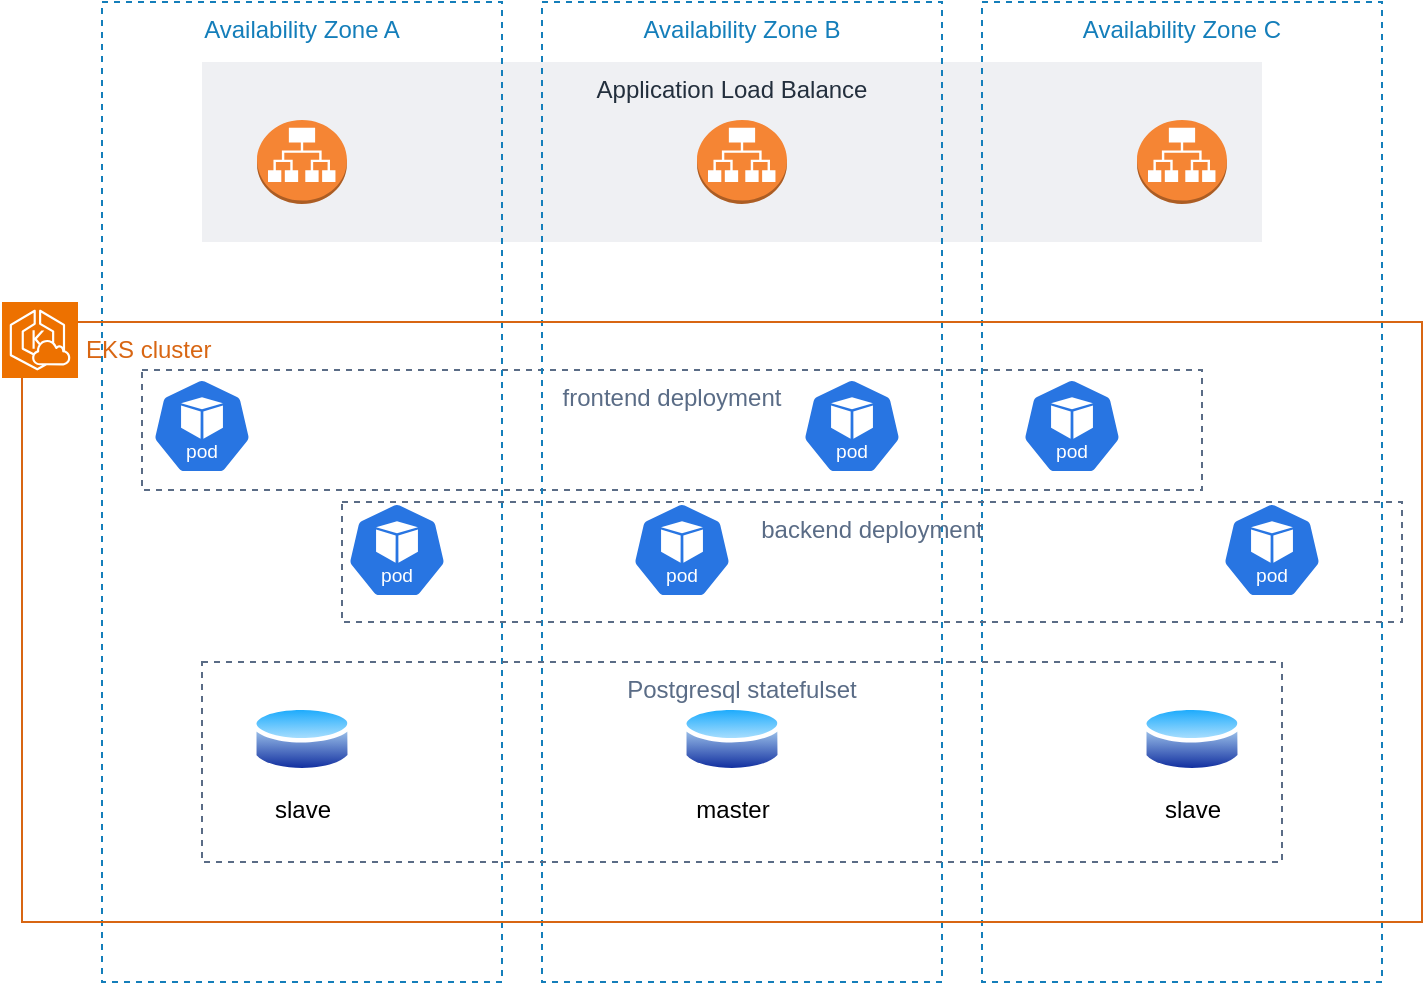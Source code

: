 <mxfile version="24.6.4" type="device">
  <diagram name="Page-1" id="GFoOX6qpdg9bAy0W-bD2">
    <mxGraphModel dx="1256" dy="662" grid="1" gridSize="10" guides="1" tooltips="1" connect="1" arrows="1" fold="1" page="1" pageScale="1" pageWidth="850" pageHeight="1100" math="0" shadow="0">
      <root>
        <mxCell id="0" />
        <mxCell id="1" parent="0" />
        <mxCell id="4sd-aE-bMDyqSW2USKCV-21" value="frontend deployment" style="fillColor=none;strokeColor=#5A6C86;dashed=1;verticalAlign=top;fontStyle=0;fontColor=#5A6C86;whiteSpace=wrap;html=1;" vertex="1" parent="1">
          <mxGeometry x="180" y="254" width="530" height="60" as="geometry" />
        </mxCell>
        <mxCell id="4sd-aE-bMDyqSW2USKCV-9" value="Application Load Balance" style="fillColor=#EFF0F3;strokeColor=none;dashed=0;verticalAlign=top;fontStyle=0;fontColor=#232F3D;whiteSpace=wrap;html=1;" vertex="1" parent="1">
          <mxGeometry x="210" y="100" width="530" height="90" as="geometry" />
        </mxCell>
        <mxCell id="4sd-aE-bMDyqSW2USKCV-1" value="Availability Zone A" style="fillColor=none;strokeColor=#147EBA;dashed=1;verticalAlign=top;fontStyle=0;fontColor=#147EBA;whiteSpace=wrap;html=1;" vertex="1" parent="1">
          <mxGeometry x="160" y="70" width="200" height="490" as="geometry" />
        </mxCell>
        <mxCell id="4sd-aE-bMDyqSW2USKCV-2" value="Availability Zone B" style="fillColor=none;strokeColor=#147EBA;dashed=1;verticalAlign=top;fontStyle=0;fontColor=#147EBA;whiteSpace=wrap;html=1;" vertex="1" parent="1">
          <mxGeometry x="380" y="70" width="200" height="490" as="geometry" />
        </mxCell>
        <mxCell id="4sd-aE-bMDyqSW2USKCV-3" value="Availability Zone C" style="fillColor=none;strokeColor=#147EBA;dashed=1;verticalAlign=top;fontStyle=0;fontColor=#147EBA;whiteSpace=wrap;html=1;" vertex="1" parent="1">
          <mxGeometry x="600" y="70" width="200" height="490" as="geometry" />
        </mxCell>
        <mxCell id="4sd-aE-bMDyqSW2USKCV-5" value="EKS cluster" style="points=[[0,0],[0.25,0],[0.5,0],[0.75,0],[1,0],[1,0.25],[1,0.5],[1,0.75],[1,1],[0.75,1],[0.5,1],[0.25,1],[0,1],[0,0.75],[0,0.5],[0,0.25]];outlineConnect=0;gradientColor=none;html=1;whiteSpace=wrap;fontSize=12;fontStyle=0;container=1;pointerEvents=0;collapsible=0;recursiveResize=0;shape=mxgraph.aws4.group;grIcon=mxgraph.aws4.group_spot_fleet;strokeColor=#D86613;fillColor=none;verticalAlign=top;align=left;spacingLeft=30;fontColor=#D86613;dashed=0;" vertex="1" parent="1">
          <mxGeometry x="120" y="230" width="700" height="300" as="geometry" />
        </mxCell>
        <mxCell id="4sd-aE-bMDyqSW2USKCV-4" value="" style="sketch=0;points=[[0,0,0],[0.25,0,0],[0.5,0,0],[0.75,0,0],[1,0,0],[0,1,0],[0.25,1,0],[0.5,1,0],[0.75,1,0],[1,1,0],[0,0.25,0],[0,0.5,0],[0,0.75,0],[1,0.25,0],[1,0.5,0],[1,0.75,0]];outlineConnect=0;fontColor=#232F3E;fillColor=#ED7100;strokeColor=#ffffff;dashed=0;verticalLabelPosition=bottom;verticalAlign=top;align=center;html=1;fontSize=12;fontStyle=0;aspect=fixed;shape=mxgraph.aws4.resourceIcon;resIcon=mxgraph.aws4.eks_cloud;" vertex="1" parent="4sd-aE-bMDyqSW2USKCV-5">
          <mxGeometry x="-10" y="-10" width="38" height="38" as="geometry" />
        </mxCell>
        <mxCell id="4sd-aE-bMDyqSW2USKCV-10" value="slave" style="image;aspect=fixed;perimeter=ellipsePerimeter;html=1;align=center;shadow=0;dashed=0;spacingTop=3;image=img/lib/active_directory/database.svg;" vertex="1" parent="4sd-aE-bMDyqSW2USKCV-5">
          <mxGeometry x="115" y="190" width="50" height="37" as="geometry" />
        </mxCell>
        <mxCell id="4sd-aE-bMDyqSW2USKCV-11" value="master" style="image;aspect=fixed;perimeter=ellipsePerimeter;html=1;align=center;shadow=0;dashed=0;spacingTop=3;image=img/lib/active_directory/database.svg;" vertex="1" parent="4sd-aE-bMDyqSW2USKCV-5">
          <mxGeometry x="330" y="190" width="50" height="37" as="geometry" />
        </mxCell>
        <mxCell id="4sd-aE-bMDyqSW2USKCV-12" value="slave" style="image;aspect=fixed;perimeter=ellipsePerimeter;html=1;align=center;shadow=0;dashed=0;spacingTop=3;image=img/lib/active_directory/database.svg;" vertex="1" parent="4sd-aE-bMDyqSW2USKCV-5">
          <mxGeometry x="560" y="190" width="50" height="37" as="geometry" />
        </mxCell>
        <mxCell id="4sd-aE-bMDyqSW2USKCV-13" value="" style="aspect=fixed;sketch=0;html=1;dashed=0;whitespace=wrap;verticalLabelPosition=bottom;verticalAlign=top;fillColor=#2875E2;strokeColor=#ffffff;points=[[0.005,0.63,0],[0.1,0.2,0],[0.9,0.2,0],[0.5,0,0],[0.995,0.63,0],[0.72,0.99,0],[0.5,1,0],[0.28,0.99,0]];shape=mxgraph.kubernetes.icon2;kubernetesLabel=1;prIcon=pod" vertex="1" parent="4sd-aE-bMDyqSW2USKCV-5">
          <mxGeometry x="65" y="28" width="50" height="48" as="geometry" />
        </mxCell>
        <mxCell id="4sd-aE-bMDyqSW2USKCV-17" value="" style="aspect=fixed;sketch=0;html=1;dashed=0;whitespace=wrap;verticalLabelPosition=bottom;verticalAlign=top;fillColor=#2875E2;strokeColor=#ffffff;points=[[0.005,0.63,0],[0.1,0.2,0],[0.9,0.2,0],[0.5,0,0],[0.995,0.63,0],[0.72,0.99,0],[0.5,1,0],[0.28,0.99,0]];shape=mxgraph.kubernetes.icon2;kubernetesLabel=1;prIcon=pod" vertex="1" parent="4sd-aE-bMDyqSW2USKCV-5">
          <mxGeometry x="500" y="28" width="50" height="48" as="geometry" />
        </mxCell>
        <mxCell id="4sd-aE-bMDyqSW2USKCV-18" value="" style="aspect=fixed;sketch=0;html=1;dashed=0;whitespace=wrap;verticalLabelPosition=bottom;verticalAlign=top;fillColor=#2875E2;strokeColor=#ffffff;points=[[0.005,0.63,0],[0.1,0.2,0],[0.9,0.2,0],[0.5,0,0],[0.995,0.63,0],[0.72,0.99,0],[0.5,1,0],[0.28,0.99,0]];shape=mxgraph.kubernetes.icon2;kubernetesLabel=1;prIcon=pod" vertex="1" parent="4sd-aE-bMDyqSW2USKCV-5">
          <mxGeometry x="600" y="90" width="50" height="48" as="geometry" />
        </mxCell>
        <mxCell id="4sd-aE-bMDyqSW2USKCV-19" value="Postgresql statefulset" style="fillColor=none;strokeColor=#5A6C86;dashed=1;verticalAlign=top;fontStyle=0;fontColor=#5A6C86;whiteSpace=wrap;html=1;" vertex="1" parent="4sd-aE-bMDyqSW2USKCV-5">
          <mxGeometry x="90" y="170" width="540" height="100" as="geometry" />
        </mxCell>
        <mxCell id="4sd-aE-bMDyqSW2USKCV-15" value="" style="aspect=fixed;sketch=0;html=1;dashed=0;whitespace=wrap;verticalLabelPosition=bottom;verticalAlign=top;fillColor=#2875E2;strokeColor=#ffffff;points=[[0.005,0.63,0],[0.1,0.2,0],[0.9,0.2,0],[0.5,0,0],[0.995,0.63,0],[0.72,0.99,0],[0.5,1,0],[0.28,0.99,0]];shape=mxgraph.kubernetes.icon2;kubernetesLabel=1;prIcon=pod" vertex="1" parent="4sd-aE-bMDyqSW2USKCV-5">
          <mxGeometry x="390" y="28" width="50" height="48" as="geometry" />
        </mxCell>
        <mxCell id="4sd-aE-bMDyqSW2USKCV-6" value="" style="outlineConnect=0;dashed=0;verticalLabelPosition=bottom;verticalAlign=top;align=center;html=1;shape=mxgraph.aws3.application_load_balancer;fillColor=#F58534;gradientColor=none;" vertex="1" parent="1">
          <mxGeometry x="237.5" y="129" width="45" height="42" as="geometry" />
        </mxCell>
        <mxCell id="4sd-aE-bMDyqSW2USKCV-7" value="" style="outlineConnect=0;dashed=0;verticalLabelPosition=bottom;verticalAlign=top;align=center;html=1;shape=mxgraph.aws3.application_load_balancer;fillColor=#F58534;gradientColor=none;" vertex="1" parent="1">
          <mxGeometry x="457.5" y="129" width="45" height="42" as="geometry" />
        </mxCell>
        <mxCell id="4sd-aE-bMDyqSW2USKCV-8" value="" style="outlineConnect=0;dashed=0;verticalLabelPosition=bottom;verticalAlign=top;align=center;html=1;shape=mxgraph.aws3.application_load_balancer;fillColor=#F58534;gradientColor=none;" vertex="1" parent="1">
          <mxGeometry x="677.5" y="129" width="45" height="42" as="geometry" />
        </mxCell>
        <mxCell id="4sd-aE-bMDyqSW2USKCV-14" value="" style="aspect=fixed;sketch=0;html=1;dashed=0;whitespace=wrap;verticalLabelPosition=bottom;verticalAlign=top;fillColor=#2875E2;strokeColor=#ffffff;points=[[0.005,0.63,0],[0.1,0.2,0],[0.9,0.2,0],[0.5,0,0],[0.995,0.63,0],[0.72,0.99,0],[0.5,1,0],[0.28,0.99,0]];shape=mxgraph.kubernetes.icon2;kubernetesLabel=1;prIcon=pod" vertex="1" parent="1">
          <mxGeometry x="282.5" y="320" width="50" height="48" as="geometry" />
        </mxCell>
        <mxCell id="4sd-aE-bMDyqSW2USKCV-20" value="backend deployment" style="fillColor=none;strokeColor=#5A6C86;dashed=1;verticalAlign=top;fontStyle=0;fontColor=#5A6C86;whiteSpace=wrap;html=1;" vertex="1" parent="1">
          <mxGeometry x="280" y="320" width="530" height="60" as="geometry" />
        </mxCell>
        <mxCell id="4sd-aE-bMDyqSW2USKCV-16" value="" style="aspect=fixed;sketch=0;html=1;dashed=0;whitespace=wrap;verticalLabelPosition=bottom;verticalAlign=top;fillColor=#2875E2;strokeColor=#ffffff;points=[[0.005,0.63,0],[0.1,0.2,0],[0.9,0.2,0],[0.5,0,0],[0.995,0.63,0],[0.72,0.99,0],[0.5,1,0],[0.28,0.99,0]];shape=mxgraph.kubernetes.icon2;kubernetesLabel=1;prIcon=pod" vertex="1" parent="1">
          <mxGeometry x="425" y="320" width="50" height="48" as="geometry" />
        </mxCell>
      </root>
    </mxGraphModel>
  </diagram>
</mxfile>
